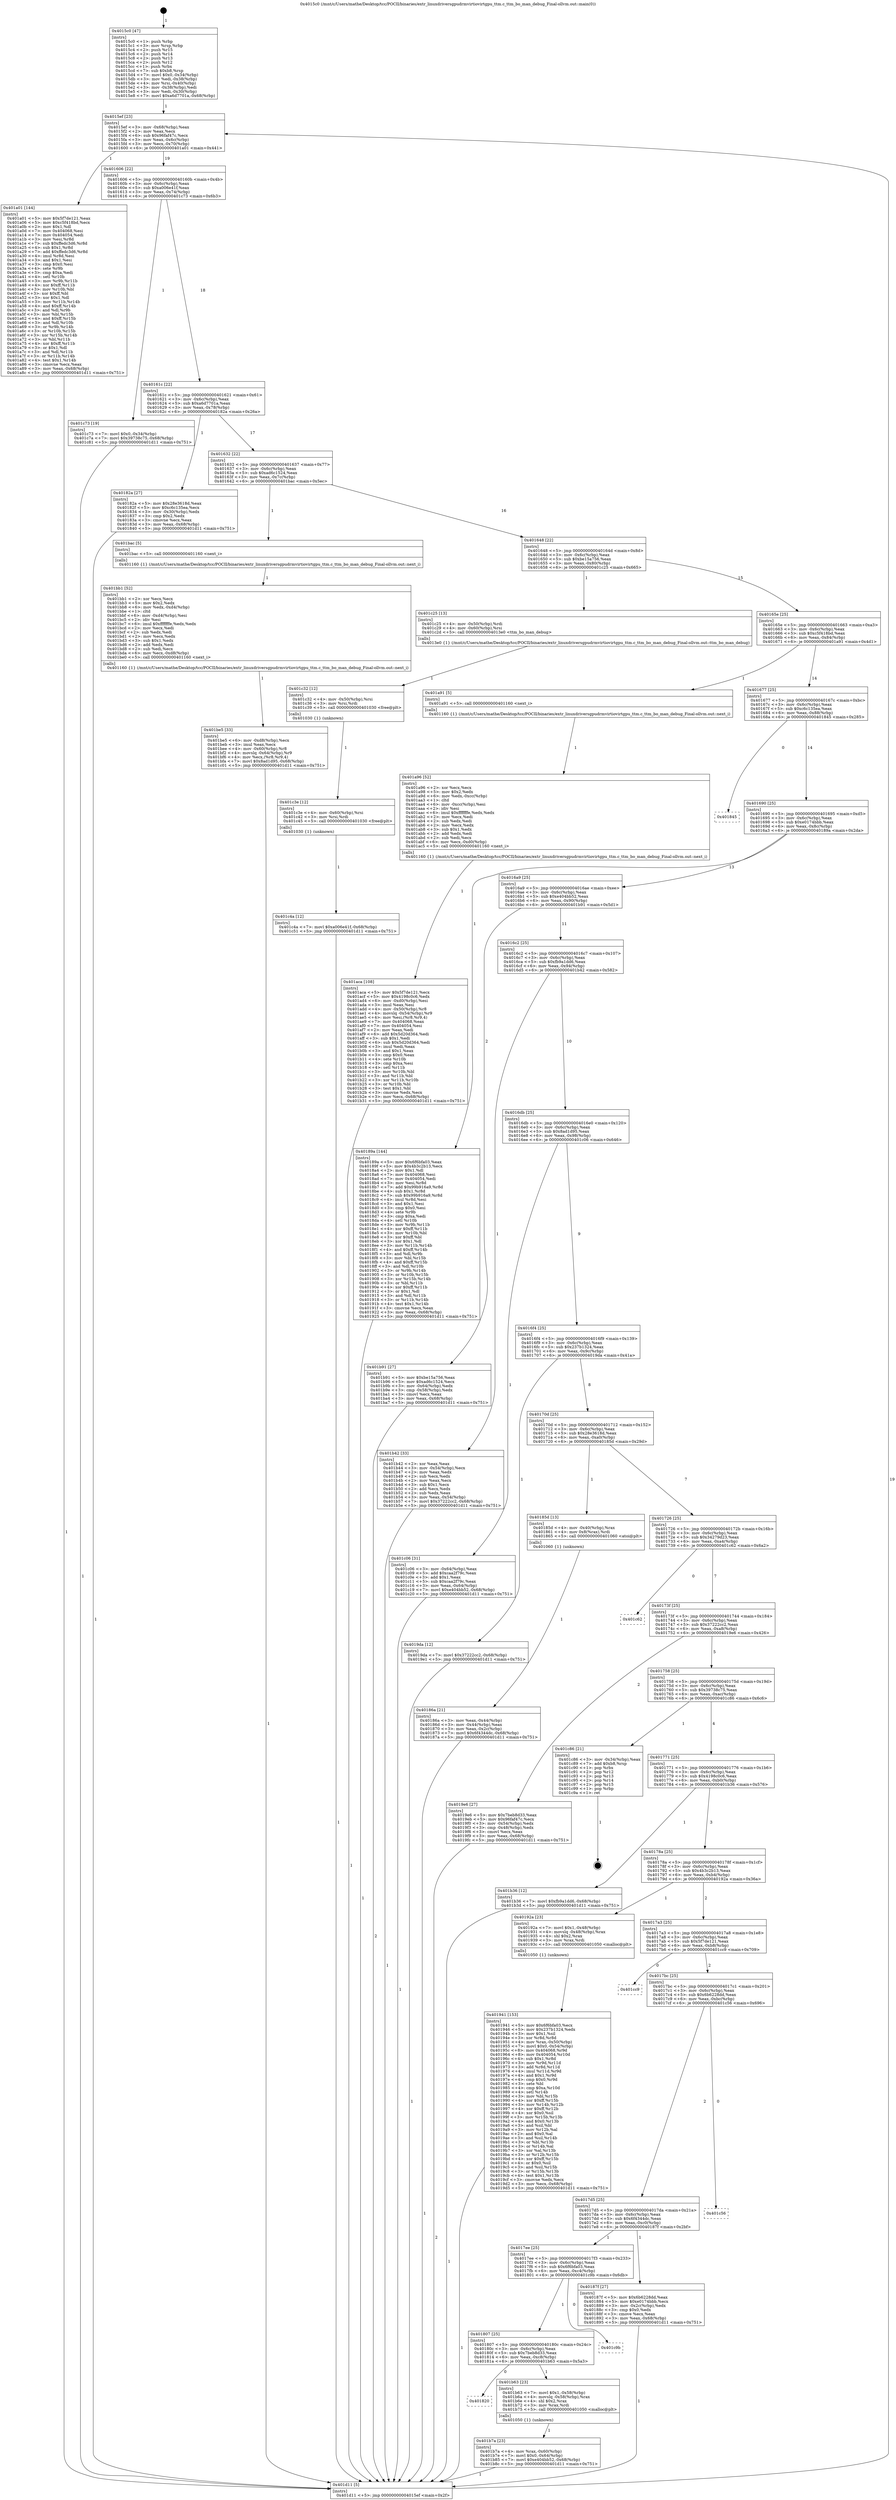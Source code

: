 digraph "0x4015c0" {
  label = "0x4015c0 (/mnt/c/Users/mathe/Desktop/tcc/POCII/binaries/extr_linuxdriversgpudrmvirtiovirtgpu_ttm.c_ttm_bo_man_debug_Final-ollvm.out::main(0))"
  labelloc = "t"
  node[shape=record]

  Entry [label="",width=0.3,height=0.3,shape=circle,fillcolor=black,style=filled]
  "0x4015ef" [label="{
     0x4015ef [23]\l
     | [instrs]\l
     &nbsp;&nbsp;0x4015ef \<+3\>: mov -0x68(%rbp),%eax\l
     &nbsp;&nbsp;0x4015f2 \<+2\>: mov %eax,%ecx\l
     &nbsp;&nbsp;0x4015f4 \<+6\>: sub $0x96faf47c,%ecx\l
     &nbsp;&nbsp;0x4015fa \<+3\>: mov %eax,-0x6c(%rbp)\l
     &nbsp;&nbsp;0x4015fd \<+3\>: mov %ecx,-0x70(%rbp)\l
     &nbsp;&nbsp;0x401600 \<+6\>: je 0000000000401a01 \<main+0x441\>\l
  }"]
  "0x401a01" [label="{
     0x401a01 [144]\l
     | [instrs]\l
     &nbsp;&nbsp;0x401a01 \<+5\>: mov $0x5f7de121,%eax\l
     &nbsp;&nbsp;0x401a06 \<+5\>: mov $0xc5f418bd,%ecx\l
     &nbsp;&nbsp;0x401a0b \<+2\>: mov $0x1,%dl\l
     &nbsp;&nbsp;0x401a0d \<+7\>: mov 0x404068,%esi\l
     &nbsp;&nbsp;0x401a14 \<+7\>: mov 0x404054,%edi\l
     &nbsp;&nbsp;0x401a1b \<+3\>: mov %esi,%r8d\l
     &nbsp;&nbsp;0x401a1e \<+7\>: sub $0xffedc3d6,%r8d\l
     &nbsp;&nbsp;0x401a25 \<+4\>: sub $0x1,%r8d\l
     &nbsp;&nbsp;0x401a29 \<+7\>: add $0xffedc3d6,%r8d\l
     &nbsp;&nbsp;0x401a30 \<+4\>: imul %r8d,%esi\l
     &nbsp;&nbsp;0x401a34 \<+3\>: and $0x1,%esi\l
     &nbsp;&nbsp;0x401a37 \<+3\>: cmp $0x0,%esi\l
     &nbsp;&nbsp;0x401a3a \<+4\>: sete %r9b\l
     &nbsp;&nbsp;0x401a3e \<+3\>: cmp $0xa,%edi\l
     &nbsp;&nbsp;0x401a41 \<+4\>: setl %r10b\l
     &nbsp;&nbsp;0x401a45 \<+3\>: mov %r9b,%r11b\l
     &nbsp;&nbsp;0x401a48 \<+4\>: xor $0xff,%r11b\l
     &nbsp;&nbsp;0x401a4c \<+3\>: mov %r10b,%bl\l
     &nbsp;&nbsp;0x401a4f \<+3\>: xor $0xff,%bl\l
     &nbsp;&nbsp;0x401a52 \<+3\>: xor $0x1,%dl\l
     &nbsp;&nbsp;0x401a55 \<+3\>: mov %r11b,%r14b\l
     &nbsp;&nbsp;0x401a58 \<+4\>: and $0xff,%r14b\l
     &nbsp;&nbsp;0x401a5c \<+3\>: and %dl,%r9b\l
     &nbsp;&nbsp;0x401a5f \<+3\>: mov %bl,%r15b\l
     &nbsp;&nbsp;0x401a62 \<+4\>: and $0xff,%r15b\l
     &nbsp;&nbsp;0x401a66 \<+3\>: and %dl,%r10b\l
     &nbsp;&nbsp;0x401a69 \<+3\>: or %r9b,%r14b\l
     &nbsp;&nbsp;0x401a6c \<+3\>: or %r10b,%r15b\l
     &nbsp;&nbsp;0x401a6f \<+3\>: xor %r15b,%r14b\l
     &nbsp;&nbsp;0x401a72 \<+3\>: or %bl,%r11b\l
     &nbsp;&nbsp;0x401a75 \<+4\>: xor $0xff,%r11b\l
     &nbsp;&nbsp;0x401a79 \<+3\>: or $0x1,%dl\l
     &nbsp;&nbsp;0x401a7c \<+3\>: and %dl,%r11b\l
     &nbsp;&nbsp;0x401a7f \<+3\>: or %r11b,%r14b\l
     &nbsp;&nbsp;0x401a82 \<+4\>: test $0x1,%r14b\l
     &nbsp;&nbsp;0x401a86 \<+3\>: cmovne %ecx,%eax\l
     &nbsp;&nbsp;0x401a89 \<+3\>: mov %eax,-0x68(%rbp)\l
     &nbsp;&nbsp;0x401a8c \<+5\>: jmp 0000000000401d11 \<main+0x751\>\l
  }"]
  "0x401606" [label="{
     0x401606 [22]\l
     | [instrs]\l
     &nbsp;&nbsp;0x401606 \<+5\>: jmp 000000000040160b \<main+0x4b\>\l
     &nbsp;&nbsp;0x40160b \<+3\>: mov -0x6c(%rbp),%eax\l
     &nbsp;&nbsp;0x40160e \<+5\>: sub $0xa006e41f,%eax\l
     &nbsp;&nbsp;0x401613 \<+3\>: mov %eax,-0x74(%rbp)\l
     &nbsp;&nbsp;0x401616 \<+6\>: je 0000000000401c73 \<main+0x6b3\>\l
  }"]
  Exit [label="",width=0.3,height=0.3,shape=circle,fillcolor=black,style=filled,peripheries=2]
  "0x401c73" [label="{
     0x401c73 [19]\l
     | [instrs]\l
     &nbsp;&nbsp;0x401c73 \<+7\>: movl $0x0,-0x34(%rbp)\l
     &nbsp;&nbsp;0x401c7a \<+7\>: movl $0x39738c75,-0x68(%rbp)\l
     &nbsp;&nbsp;0x401c81 \<+5\>: jmp 0000000000401d11 \<main+0x751\>\l
  }"]
  "0x40161c" [label="{
     0x40161c [22]\l
     | [instrs]\l
     &nbsp;&nbsp;0x40161c \<+5\>: jmp 0000000000401621 \<main+0x61\>\l
     &nbsp;&nbsp;0x401621 \<+3\>: mov -0x6c(%rbp),%eax\l
     &nbsp;&nbsp;0x401624 \<+5\>: sub $0xa6d7701a,%eax\l
     &nbsp;&nbsp;0x401629 \<+3\>: mov %eax,-0x78(%rbp)\l
     &nbsp;&nbsp;0x40162c \<+6\>: je 000000000040182a \<main+0x26a\>\l
  }"]
  "0x401c4a" [label="{
     0x401c4a [12]\l
     | [instrs]\l
     &nbsp;&nbsp;0x401c4a \<+7\>: movl $0xa006e41f,-0x68(%rbp)\l
     &nbsp;&nbsp;0x401c51 \<+5\>: jmp 0000000000401d11 \<main+0x751\>\l
  }"]
  "0x40182a" [label="{
     0x40182a [27]\l
     | [instrs]\l
     &nbsp;&nbsp;0x40182a \<+5\>: mov $0x28e3618d,%eax\l
     &nbsp;&nbsp;0x40182f \<+5\>: mov $0xc6c135ea,%ecx\l
     &nbsp;&nbsp;0x401834 \<+3\>: mov -0x30(%rbp),%edx\l
     &nbsp;&nbsp;0x401837 \<+3\>: cmp $0x2,%edx\l
     &nbsp;&nbsp;0x40183a \<+3\>: cmovne %ecx,%eax\l
     &nbsp;&nbsp;0x40183d \<+3\>: mov %eax,-0x68(%rbp)\l
     &nbsp;&nbsp;0x401840 \<+5\>: jmp 0000000000401d11 \<main+0x751\>\l
  }"]
  "0x401632" [label="{
     0x401632 [22]\l
     | [instrs]\l
     &nbsp;&nbsp;0x401632 \<+5\>: jmp 0000000000401637 \<main+0x77\>\l
     &nbsp;&nbsp;0x401637 \<+3\>: mov -0x6c(%rbp),%eax\l
     &nbsp;&nbsp;0x40163a \<+5\>: sub $0xad6c1524,%eax\l
     &nbsp;&nbsp;0x40163f \<+3\>: mov %eax,-0x7c(%rbp)\l
     &nbsp;&nbsp;0x401642 \<+6\>: je 0000000000401bac \<main+0x5ec\>\l
  }"]
  "0x401d11" [label="{
     0x401d11 [5]\l
     | [instrs]\l
     &nbsp;&nbsp;0x401d11 \<+5\>: jmp 00000000004015ef \<main+0x2f\>\l
  }"]
  "0x4015c0" [label="{
     0x4015c0 [47]\l
     | [instrs]\l
     &nbsp;&nbsp;0x4015c0 \<+1\>: push %rbp\l
     &nbsp;&nbsp;0x4015c1 \<+3\>: mov %rsp,%rbp\l
     &nbsp;&nbsp;0x4015c4 \<+2\>: push %r15\l
     &nbsp;&nbsp;0x4015c6 \<+2\>: push %r14\l
     &nbsp;&nbsp;0x4015c8 \<+2\>: push %r13\l
     &nbsp;&nbsp;0x4015ca \<+2\>: push %r12\l
     &nbsp;&nbsp;0x4015cc \<+1\>: push %rbx\l
     &nbsp;&nbsp;0x4015cd \<+7\>: sub $0xb8,%rsp\l
     &nbsp;&nbsp;0x4015d4 \<+7\>: movl $0x0,-0x34(%rbp)\l
     &nbsp;&nbsp;0x4015db \<+3\>: mov %edi,-0x38(%rbp)\l
     &nbsp;&nbsp;0x4015de \<+4\>: mov %rsi,-0x40(%rbp)\l
     &nbsp;&nbsp;0x4015e2 \<+3\>: mov -0x38(%rbp),%edi\l
     &nbsp;&nbsp;0x4015e5 \<+3\>: mov %edi,-0x30(%rbp)\l
     &nbsp;&nbsp;0x4015e8 \<+7\>: movl $0xa6d7701a,-0x68(%rbp)\l
  }"]
  "0x401c3e" [label="{
     0x401c3e [12]\l
     | [instrs]\l
     &nbsp;&nbsp;0x401c3e \<+4\>: mov -0x60(%rbp),%rsi\l
     &nbsp;&nbsp;0x401c42 \<+3\>: mov %rsi,%rdi\l
     &nbsp;&nbsp;0x401c45 \<+5\>: call 0000000000401030 \<free@plt\>\l
     | [calls]\l
     &nbsp;&nbsp;0x401030 \{1\} (unknown)\l
  }"]
  "0x401bac" [label="{
     0x401bac [5]\l
     | [instrs]\l
     &nbsp;&nbsp;0x401bac \<+5\>: call 0000000000401160 \<next_i\>\l
     | [calls]\l
     &nbsp;&nbsp;0x401160 \{1\} (/mnt/c/Users/mathe/Desktop/tcc/POCII/binaries/extr_linuxdriversgpudrmvirtiovirtgpu_ttm.c_ttm_bo_man_debug_Final-ollvm.out::next_i)\l
  }"]
  "0x401648" [label="{
     0x401648 [22]\l
     | [instrs]\l
     &nbsp;&nbsp;0x401648 \<+5\>: jmp 000000000040164d \<main+0x8d\>\l
     &nbsp;&nbsp;0x40164d \<+3\>: mov -0x6c(%rbp),%eax\l
     &nbsp;&nbsp;0x401650 \<+5\>: sub $0xbe15a756,%eax\l
     &nbsp;&nbsp;0x401655 \<+3\>: mov %eax,-0x80(%rbp)\l
     &nbsp;&nbsp;0x401658 \<+6\>: je 0000000000401c25 \<main+0x665\>\l
  }"]
  "0x401c32" [label="{
     0x401c32 [12]\l
     | [instrs]\l
     &nbsp;&nbsp;0x401c32 \<+4\>: mov -0x50(%rbp),%rsi\l
     &nbsp;&nbsp;0x401c36 \<+3\>: mov %rsi,%rdi\l
     &nbsp;&nbsp;0x401c39 \<+5\>: call 0000000000401030 \<free@plt\>\l
     | [calls]\l
     &nbsp;&nbsp;0x401030 \{1\} (unknown)\l
  }"]
  "0x401c25" [label="{
     0x401c25 [13]\l
     | [instrs]\l
     &nbsp;&nbsp;0x401c25 \<+4\>: mov -0x50(%rbp),%rdi\l
     &nbsp;&nbsp;0x401c29 \<+4\>: mov -0x60(%rbp),%rsi\l
     &nbsp;&nbsp;0x401c2d \<+5\>: call 00000000004013e0 \<ttm_bo_man_debug\>\l
     | [calls]\l
     &nbsp;&nbsp;0x4013e0 \{1\} (/mnt/c/Users/mathe/Desktop/tcc/POCII/binaries/extr_linuxdriversgpudrmvirtiovirtgpu_ttm.c_ttm_bo_man_debug_Final-ollvm.out::ttm_bo_man_debug)\l
  }"]
  "0x40165e" [label="{
     0x40165e [25]\l
     | [instrs]\l
     &nbsp;&nbsp;0x40165e \<+5\>: jmp 0000000000401663 \<main+0xa3\>\l
     &nbsp;&nbsp;0x401663 \<+3\>: mov -0x6c(%rbp),%eax\l
     &nbsp;&nbsp;0x401666 \<+5\>: sub $0xc5f418bd,%eax\l
     &nbsp;&nbsp;0x40166b \<+6\>: mov %eax,-0x84(%rbp)\l
     &nbsp;&nbsp;0x401671 \<+6\>: je 0000000000401a91 \<main+0x4d1\>\l
  }"]
  "0x401be5" [label="{
     0x401be5 [33]\l
     | [instrs]\l
     &nbsp;&nbsp;0x401be5 \<+6\>: mov -0xd8(%rbp),%ecx\l
     &nbsp;&nbsp;0x401beb \<+3\>: imul %eax,%ecx\l
     &nbsp;&nbsp;0x401bee \<+4\>: mov -0x60(%rbp),%r8\l
     &nbsp;&nbsp;0x401bf2 \<+4\>: movslq -0x64(%rbp),%r9\l
     &nbsp;&nbsp;0x401bf6 \<+4\>: mov %ecx,(%r8,%r9,4)\l
     &nbsp;&nbsp;0x401bfa \<+7\>: movl $0x8ad1d95,-0x68(%rbp)\l
     &nbsp;&nbsp;0x401c01 \<+5\>: jmp 0000000000401d11 \<main+0x751\>\l
  }"]
  "0x401a91" [label="{
     0x401a91 [5]\l
     | [instrs]\l
     &nbsp;&nbsp;0x401a91 \<+5\>: call 0000000000401160 \<next_i\>\l
     | [calls]\l
     &nbsp;&nbsp;0x401160 \{1\} (/mnt/c/Users/mathe/Desktop/tcc/POCII/binaries/extr_linuxdriversgpudrmvirtiovirtgpu_ttm.c_ttm_bo_man_debug_Final-ollvm.out::next_i)\l
  }"]
  "0x401677" [label="{
     0x401677 [25]\l
     | [instrs]\l
     &nbsp;&nbsp;0x401677 \<+5\>: jmp 000000000040167c \<main+0xbc\>\l
     &nbsp;&nbsp;0x40167c \<+3\>: mov -0x6c(%rbp),%eax\l
     &nbsp;&nbsp;0x40167f \<+5\>: sub $0xc6c135ea,%eax\l
     &nbsp;&nbsp;0x401684 \<+6\>: mov %eax,-0x88(%rbp)\l
     &nbsp;&nbsp;0x40168a \<+6\>: je 0000000000401845 \<main+0x285\>\l
  }"]
  "0x401bb1" [label="{
     0x401bb1 [52]\l
     | [instrs]\l
     &nbsp;&nbsp;0x401bb1 \<+2\>: xor %ecx,%ecx\l
     &nbsp;&nbsp;0x401bb3 \<+5\>: mov $0x2,%edx\l
     &nbsp;&nbsp;0x401bb8 \<+6\>: mov %edx,-0xd4(%rbp)\l
     &nbsp;&nbsp;0x401bbe \<+1\>: cltd\l
     &nbsp;&nbsp;0x401bbf \<+6\>: mov -0xd4(%rbp),%esi\l
     &nbsp;&nbsp;0x401bc5 \<+2\>: idiv %esi\l
     &nbsp;&nbsp;0x401bc7 \<+6\>: imul $0xfffffffe,%edx,%edx\l
     &nbsp;&nbsp;0x401bcd \<+2\>: mov %ecx,%edi\l
     &nbsp;&nbsp;0x401bcf \<+2\>: sub %edx,%edi\l
     &nbsp;&nbsp;0x401bd1 \<+2\>: mov %ecx,%edx\l
     &nbsp;&nbsp;0x401bd3 \<+3\>: sub $0x1,%edx\l
     &nbsp;&nbsp;0x401bd6 \<+2\>: add %edx,%edi\l
     &nbsp;&nbsp;0x401bd8 \<+2\>: sub %edi,%ecx\l
     &nbsp;&nbsp;0x401bda \<+6\>: mov %ecx,-0xd8(%rbp)\l
     &nbsp;&nbsp;0x401be0 \<+5\>: call 0000000000401160 \<next_i\>\l
     | [calls]\l
     &nbsp;&nbsp;0x401160 \{1\} (/mnt/c/Users/mathe/Desktop/tcc/POCII/binaries/extr_linuxdriversgpudrmvirtiovirtgpu_ttm.c_ttm_bo_man_debug_Final-ollvm.out::next_i)\l
  }"]
  "0x401845" [label="{
     0x401845\l
  }", style=dashed]
  "0x401690" [label="{
     0x401690 [25]\l
     | [instrs]\l
     &nbsp;&nbsp;0x401690 \<+5\>: jmp 0000000000401695 \<main+0xd5\>\l
     &nbsp;&nbsp;0x401695 \<+3\>: mov -0x6c(%rbp),%eax\l
     &nbsp;&nbsp;0x401698 \<+5\>: sub $0xe0174bbb,%eax\l
     &nbsp;&nbsp;0x40169d \<+6\>: mov %eax,-0x8c(%rbp)\l
     &nbsp;&nbsp;0x4016a3 \<+6\>: je 000000000040189a \<main+0x2da\>\l
  }"]
  "0x401b7a" [label="{
     0x401b7a [23]\l
     | [instrs]\l
     &nbsp;&nbsp;0x401b7a \<+4\>: mov %rax,-0x60(%rbp)\l
     &nbsp;&nbsp;0x401b7e \<+7\>: movl $0x0,-0x64(%rbp)\l
     &nbsp;&nbsp;0x401b85 \<+7\>: movl $0xe404bb52,-0x68(%rbp)\l
     &nbsp;&nbsp;0x401b8c \<+5\>: jmp 0000000000401d11 \<main+0x751\>\l
  }"]
  "0x40189a" [label="{
     0x40189a [144]\l
     | [instrs]\l
     &nbsp;&nbsp;0x40189a \<+5\>: mov $0x6f6bfa03,%eax\l
     &nbsp;&nbsp;0x40189f \<+5\>: mov $0x4b3c2b13,%ecx\l
     &nbsp;&nbsp;0x4018a4 \<+2\>: mov $0x1,%dl\l
     &nbsp;&nbsp;0x4018a6 \<+7\>: mov 0x404068,%esi\l
     &nbsp;&nbsp;0x4018ad \<+7\>: mov 0x404054,%edi\l
     &nbsp;&nbsp;0x4018b4 \<+3\>: mov %esi,%r8d\l
     &nbsp;&nbsp;0x4018b7 \<+7\>: add $0x99b916a9,%r8d\l
     &nbsp;&nbsp;0x4018be \<+4\>: sub $0x1,%r8d\l
     &nbsp;&nbsp;0x4018c2 \<+7\>: sub $0x99b916a9,%r8d\l
     &nbsp;&nbsp;0x4018c9 \<+4\>: imul %r8d,%esi\l
     &nbsp;&nbsp;0x4018cd \<+3\>: and $0x1,%esi\l
     &nbsp;&nbsp;0x4018d0 \<+3\>: cmp $0x0,%esi\l
     &nbsp;&nbsp;0x4018d3 \<+4\>: sete %r9b\l
     &nbsp;&nbsp;0x4018d7 \<+3\>: cmp $0xa,%edi\l
     &nbsp;&nbsp;0x4018da \<+4\>: setl %r10b\l
     &nbsp;&nbsp;0x4018de \<+3\>: mov %r9b,%r11b\l
     &nbsp;&nbsp;0x4018e1 \<+4\>: xor $0xff,%r11b\l
     &nbsp;&nbsp;0x4018e5 \<+3\>: mov %r10b,%bl\l
     &nbsp;&nbsp;0x4018e8 \<+3\>: xor $0xff,%bl\l
     &nbsp;&nbsp;0x4018eb \<+3\>: xor $0x1,%dl\l
     &nbsp;&nbsp;0x4018ee \<+3\>: mov %r11b,%r14b\l
     &nbsp;&nbsp;0x4018f1 \<+4\>: and $0xff,%r14b\l
     &nbsp;&nbsp;0x4018f5 \<+3\>: and %dl,%r9b\l
     &nbsp;&nbsp;0x4018f8 \<+3\>: mov %bl,%r15b\l
     &nbsp;&nbsp;0x4018fb \<+4\>: and $0xff,%r15b\l
     &nbsp;&nbsp;0x4018ff \<+3\>: and %dl,%r10b\l
     &nbsp;&nbsp;0x401902 \<+3\>: or %r9b,%r14b\l
     &nbsp;&nbsp;0x401905 \<+3\>: or %r10b,%r15b\l
     &nbsp;&nbsp;0x401908 \<+3\>: xor %r15b,%r14b\l
     &nbsp;&nbsp;0x40190b \<+3\>: or %bl,%r11b\l
     &nbsp;&nbsp;0x40190e \<+4\>: xor $0xff,%r11b\l
     &nbsp;&nbsp;0x401912 \<+3\>: or $0x1,%dl\l
     &nbsp;&nbsp;0x401915 \<+3\>: and %dl,%r11b\l
     &nbsp;&nbsp;0x401918 \<+3\>: or %r11b,%r14b\l
     &nbsp;&nbsp;0x40191b \<+4\>: test $0x1,%r14b\l
     &nbsp;&nbsp;0x40191f \<+3\>: cmovne %ecx,%eax\l
     &nbsp;&nbsp;0x401922 \<+3\>: mov %eax,-0x68(%rbp)\l
     &nbsp;&nbsp;0x401925 \<+5\>: jmp 0000000000401d11 \<main+0x751\>\l
  }"]
  "0x4016a9" [label="{
     0x4016a9 [25]\l
     | [instrs]\l
     &nbsp;&nbsp;0x4016a9 \<+5\>: jmp 00000000004016ae \<main+0xee\>\l
     &nbsp;&nbsp;0x4016ae \<+3\>: mov -0x6c(%rbp),%eax\l
     &nbsp;&nbsp;0x4016b1 \<+5\>: sub $0xe404bb52,%eax\l
     &nbsp;&nbsp;0x4016b6 \<+6\>: mov %eax,-0x90(%rbp)\l
     &nbsp;&nbsp;0x4016bc \<+6\>: je 0000000000401b91 \<main+0x5d1\>\l
  }"]
  "0x401820" [label="{
     0x401820\l
  }", style=dashed]
  "0x401b91" [label="{
     0x401b91 [27]\l
     | [instrs]\l
     &nbsp;&nbsp;0x401b91 \<+5\>: mov $0xbe15a756,%eax\l
     &nbsp;&nbsp;0x401b96 \<+5\>: mov $0xad6c1524,%ecx\l
     &nbsp;&nbsp;0x401b9b \<+3\>: mov -0x64(%rbp),%edx\l
     &nbsp;&nbsp;0x401b9e \<+3\>: cmp -0x58(%rbp),%edx\l
     &nbsp;&nbsp;0x401ba1 \<+3\>: cmovl %ecx,%eax\l
     &nbsp;&nbsp;0x401ba4 \<+3\>: mov %eax,-0x68(%rbp)\l
     &nbsp;&nbsp;0x401ba7 \<+5\>: jmp 0000000000401d11 \<main+0x751\>\l
  }"]
  "0x4016c2" [label="{
     0x4016c2 [25]\l
     | [instrs]\l
     &nbsp;&nbsp;0x4016c2 \<+5\>: jmp 00000000004016c7 \<main+0x107\>\l
     &nbsp;&nbsp;0x4016c7 \<+3\>: mov -0x6c(%rbp),%eax\l
     &nbsp;&nbsp;0x4016ca \<+5\>: sub $0xfb9a1dd6,%eax\l
     &nbsp;&nbsp;0x4016cf \<+6\>: mov %eax,-0x94(%rbp)\l
     &nbsp;&nbsp;0x4016d5 \<+6\>: je 0000000000401b42 \<main+0x582\>\l
  }"]
  "0x401b63" [label="{
     0x401b63 [23]\l
     | [instrs]\l
     &nbsp;&nbsp;0x401b63 \<+7\>: movl $0x1,-0x58(%rbp)\l
     &nbsp;&nbsp;0x401b6a \<+4\>: movslq -0x58(%rbp),%rax\l
     &nbsp;&nbsp;0x401b6e \<+4\>: shl $0x2,%rax\l
     &nbsp;&nbsp;0x401b72 \<+3\>: mov %rax,%rdi\l
     &nbsp;&nbsp;0x401b75 \<+5\>: call 0000000000401050 \<malloc@plt\>\l
     | [calls]\l
     &nbsp;&nbsp;0x401050 \{1\} (unknown)\l
  }"]
  "0x401b42" [label="{
     0x401b42 [33]\l
     | [instrs]\l
     &nbsp;&nbsp;0x401b42 \<+2\>: xor %eax,%eax\l
     &nbsp;&nbsp;0x401b44 \<+3\>: mov -0x54(%rbp),%ecx\l
     &nbsp;&nbsp;0x401b47 \<+2\>: mov %eax,%edx\l
     &nbsp;&nbsp;0x401b49 \<+2\>: sub %ecx,%edx\l
     &nbsp;&nbsp;0x401b4b \<+2\>: mov %eax,%ecx\l
     &nbsp;&nbsp;0x401b4d \<+3\>: sub $0x1,%ecx\l
     &nbsp;&nbsp;0x401b50 \<+2\>: add %ecx,%edx\l
     &nbsp;&nbsp;0x401b52 \<+2\>: sub %edx,%eax\l
     &nbsp;&nbsp;0x401b54 \<+3\>: mov %eax,-0x54(%rbp)\l
     &nbsp;&nbsp;0x401b57 \<+7\>: movl $0x37222cc2,-0x68(%rbp)\l
     &nbsp;&nbsp;0x401b5e \<+5\>: jmp 0000000000401d11 \<main+0x751\>\l
  }"]
  "0x4016db" [label="{
     0x4016db [25]\l
     | [instrs]\l
     &nbsp;&nbsp;0x4016db \<+5\>: jmp 00000000004016e0 \<main+0x120\>\l
     &nbsp;&nbsp;0x4016e0 \<+3\>: mov -0x6c(%rbp),%eax\l
     &nbsp;&nbsp;0x4016e3 \<+5\>: sub $0x8ad1d95,%eax\l
     &nbsp;&nbsp;0x4016e8 \<+6\>: mov %eax,-0x98(%rbp)\l
     &nbsp;&nbsp;0x4016ee \<+6\>: je 0000000000401c06 \<main+0x646\>\l
  }"]
  "0x401807" [label="{
     0x401807 [25]\l
     | [instrs]\l
     &nbsp;&nbsp;0x401807 \<+5\>: jmp 000000000040180c \<main+0x24c\>\l
     &nbsp;&nbsp;0x40180c \<+3\>: mov -0x6c(%rbp),%eax\l
     &nbsp;&nbsp;0x40180f \<+5\>: sub $0x7beb8d33,%eax\l
     &nbsp;&nbsp;0x401814 \<+6\>: mov %eax,-0xc8(%rbp)\l
     &nbsp;&nbsp;0x40181a \<+6\>: je 0000000000401b63 \<main+0x5a3\>\l
  }"]
  "0x401c06" [label="{
     0x401c06 [31]\l
     | [instrs]\l
     &nbsp;&nbsp;0x401c06 \<+3\>: mov -0x64(%rbp),%eax\l
     &nbsp;&nbsp;0x401c09 \<+5\>: add $0xcaa2f79c,%eax\l
     &nbsp;&nbsp;0x401c0e \<+3\>: add $0x1,%eax\l
     &nbsp;&nbsp;0x401c11 \<+5\>: sub $0xcaa2f79c,%eax\l
     &nbsp;&nbsp;0x401c16 \<+3\>: mov %eax,-0x64(%rbp)\l
     &nbsp;&nbsp;0x401c19 \<+7\>: movl $0xe404bb52,-0x68(%rbp)\l
     &nbsp;&nbsp;0x401c20 \<+5\>: jmp 0000000000401d11 \<main+0x751\>\l
  }"]
  "0x4016f4" [label="{
     0x4016f4 [25]\l
     | [instrs]\l
     &nbsp;&nbsp;0x4016f4 \<+5\>: jmp 00000000004016f9 \<main+0x139\>\l
     &nbsp;&nbsp;0x4016f9 \<+3\>: mov -0x6c(%rbp),%eax\l
     &nbsp;&nbsp;0x4016fc \<+5\>: sub $0x237b1324,%eax\l
     &nbsp;&nbsp;0x401701 \<+6\>: mov %eax,-0x9c(%rbp)\l
     &nbsp;&nbsp;0x401707 \<+6\>: je 00000000004019da \<main+0x41a\>\l
  }"]
  "0x401c9b" [label="{
     0x401c9b\l
  }", style=dashed]
  "0x4019da" [label="{
     0x4019da [12]\l
     | [instrs]\l
     &nbsp;&nbsp;0x4019da \<+7\>: movl $0x37222cc2,-0x68(%rbp)\l
     &nbsp;&nbsp;0x4019e1 \<+5\>: jmp 0000000000401d11 \<main+0x751\>\l
  }"]
  "0x40170d" [label="{
     0x40170d [25]\l
     | [instrs]\l
     &nbsp;&nbsp;0x40170d \<+5\>: jmp 0000000000401712 \<main+0x152\>\l
     &nbsp;&nbsp;0x401712 \<+3\>: mov -0x6c(%rbp),%eax\l
     &nbsp;&nbsp;0x401715 \<+5\>: sub $0x28e3618d,%eax\l
     &nbsp;&nbsp;0x40171a \<+6\>: mov %eax,-0xa0(%rbp)\l
     &nbsp;&nbsp;0x401720 \<+6\>: je 000000000040185d \<main+0x29d\>\l
  }"]
  "0x401aca" [label="{
     0x401aca [108]\l
     | [instrs]\l
     &nbsp;&nbsp;0x401aca \<+5\>: mov $0x5f7de121,%ecx\l
     &nbsp;&nbsp;0x401acf \<+5\>: mov $0x4198c0c6,%edx\l
     &nbsp;&nbsp;0x401ad4 \<+6\>: mov -0xd0(%rbp),%esi\l
     &nbsp;&nbsp;0x401ada \<+3\>: imul %eax,%esi\l
     &nbsp;&nbsp;0x401add \<+4\>: mov -0x50(%rbp),%r8\l
     &nbsp;&nbsp;0x401ae1 \<+4\>: movslq -0x54(%rbp),%r9\l
     &nbsp;&nbsp;0x401ae5 \<+4\>: mov %esi,(%r8,%r9,4)\l
     &nbsp;&nbsp;0x401ae9 \<+7\>: mov 0x404068,%eax\l
     &nbsp;&nbsp;0x401af0 \<+7\>: mov 0x404054,%esi\l
     &nbsp;&nbsp;0x401af7 \<+2\>: mov %eax,%edi\l
     &nbsp;&nbsp;0x401af9 \<+6\>: add $0x5d20d364,%edi\l
     &nbsp;&nbsp;0x401aff \<+3\>: sub $0x1,%edi\l
     &nbsp;&nbsp;0x401b02 \<+6\>: sub $0x5d20d364,%edi\l
     &nbsp;&nbsp;0x401b08 \<+3\>: imul %edi,%eax\l
     &nbsp;&nbsp;0x401b0b \<+3\>: and $0x1,%eax\l
     &nbsp;&nbsp;0x401b0e \<+3\>: cmp $0x0,%eax\l
     &nbsp;&nbsp;0x401b11 \<+4\>: sete %r10b\l
     &nbsp;&nbsp;0x401b15 \<+3\>: cmp $0xa,%esi\l
     &nbsp;&nbsp;0x401b18 \<+4\>: setl %r11b\l
     &nbsp;&nbsp;0x401b1c \<+3\>: mov %r10b,%bl\l
     &nbsp;&nbsp;0x401b1f \<+3\>: and %r11b,%bl\l
     &nbsp;&nbsp;0x401b22 \<+3\>: xor %r11b,%r10b\l
     &nbsp;&nbsp;0x401b25 \<+3\>: or %r10b,%bl\l
     &nbsp;&nbsp;0x401b28 \<+3\>: test $0x1,%bl\l
     &nbsp;&nbsp;0x401b2b \<+3\>: cmovne %edx,%ecx\l
     &nbsp;&nbsp;0x401b2e \<+3\>: mov %ecx,-0x68(%rbp)\l
     &nbsp;&nbsp;0x401b31 \<+5\>: jmp 0000000000401d11 \<main+0x751\>\l
  }"]
  "0x40185d" [label="{
     0x40185d [13]\l
     | [instrs]\l
     &nbsp;&nbsp;0x40185d \<+4\>: mov -0x40(%rbp),%rax\l
     &nbsp;&nbsp;0x401861 \<+4\>: mov 0x8(%rax),%rdi\l
     &nbsp;&nbsp;0x401865 \<+5\>: call 0000000000401060 \<atoi@plt\>\l
     | [calls]\l
     &nbsp;&nbsp;0x401060 \{1\} (unknown)\l
  }"]
  "0x401726" [label="{
     0x401726 [25]\l
     | [instrs]\l
     &nbsp;&nbsp;0x401726 \<+5\>: jmp 000000000040172b \<main+0x16b\>\l
     &nbsp;&nbsp;0x40172b \<+3\>: mov -0x6c(%rbp),%eax\l
     &nbsp;&nbsp;0x40172e \<+5\>: sub $0x34279d23,%eax\l
     &nbsp;&nbsp;0x401733 \<+6\>: mov %eax,-0xa4(%rbp)\l
     &nbsp;&nbsp;0x401739 \<+6\>: je 0000000000401c62 \<main+0x6a2\>\l
  }"]
  "0x40186a" [label="{
     0x40186a [21]\l
     | [instrs]\l
     &nbsp;&nbsp;0x40186a \<+3\>: mov %eax,-0x44(%rbp)\l
     &nbsp;&nbsp;0x40186d \<+3\>: mov -0x44(%rbp),%eax\l
     &nbsp;&nbsp;0x401870 \<+3\>: mov %eax,-0x2c(%rbp)\l
     &nbsp;&nbsp;0x401873 \<+7\>: movl $0x6f4344dc,-0x68(%rbp)\l
     &nbsp;&nbsp;0x40187a \<+5\>: jmp 0000000000401d11 \<main+0x751\>\l
  }"]
  "0x401a96" [label="{
     0x401a96 [52]\l
     | [instrs]\l
     &nbsp;&nbsp;0x401a96 \<+2\>: xor %ecx,%ecx\l
     &nbsp;&nbsp;0x401a98 \<+5\>: mov $0x2,%edx\l
     &nbsp;&nbsp;0x401a9d \<+6\>: mov %edx,-0xcc(%rbp)\l
     &nbsp;&nbsp;0x401aa3 \<+1\>: cltd\l
     &nbsp;&nbsp;0x401aa4 \<+6\>: mov -0xcc(%rbp),%esi\l
     &nbsp;&nbsp;0x401aaa \<+2\>: idiv %esi\l
     &nbsp;&nbsp;0x401aac \<+6\>: imul $0xfffffffe,%edx,%edx\l
     &nbsp;&nbsp;0x401ab2 \<+2\>: mov %ecx,%edi\l
     &nbsp;&nbsp;0x401ab4 \<+2\>: sub %edx,%edi\l
     &nbsp;&nbsp;0x401ab6 \<+2\>: mov %ecx,%edx\l
     &nbsp;&nbsp;0x401ab8 \<+3\>: sub $0x1,%edx\l
     &nbsp;&nbsp;0x401abb \<+2\>: add %edx,%edi\l
     &nbsp;&nbsp;0x401abd \<+2\>: sub %edi,%ecx\l
     &nbsp;&nbsp;0x401abf \<+6\>: mov %ecx,-0xd0(%rbp)\l
     &nbsp;&nbsp;0x401ac5 \<+5\>: call 0000000000401160 \<next_i\>\l
     | [calls]\l
     &nbsp;&nbsp;0x401160 \{1\} (/mnt/c/Users/mathe/Desktop/tcc/POCII/binaries/extr_linuxdriversgpudrmvirtiovirtgpu_ttm.c_ttm_bo_man_debug_Final-ollvm.out::next_i)\l
  }"]
  "0x401c62" [label="{
     0x401c62\l
  }", style=dashed]
  "0x40173f" [label="{
     0x40173f [25]\l
     | [instrs]\l
     &nbsp;&nbsp;0x40173f \<+5\>: jmp 0000000000401744 \<main+0x184\>\l
     &nbsp;&nbsp;0x401744 \<+3\>: mov -0x6c(%rbp),%eax\l
     &nbsp;&nbsp;0x401747 \<+5\>: sub $0x37222cc2,%eax\l
     &nbsp;&nbsp;0x40174c \<+6\>: mov %eax,-0xa8(%rbp)\l
     &nbsp;&nbsp;0x401752 \<+6\>: je 00000000004019e6 \<main+0x426\>\l
  }"]
  "0x401941" [label="{
     0x401941 [153]\l
     | [instrs]\l
     &nbsp;&nbsp;0x401941 \<+5\>: mov $0x6f6bfa03,%ecx\l
     &nbsp;&nbsp;0x401946 \<+5\>: mov $0x237b1324,%edx\l
     &nbsp;&nbsp;0x40194b \<+3\>: mov $0x1,%sil\l
     &nbsp;&nbsp;0x40194e \<+3\>: xor %r8d,%r8d\l
     &nbsp;&nbsp;0x401951 \<+4\>: mov %rax,-0x50(%rbp)\l
     &nbsp;&nbsp;0x401955 \<+7\>: movl $0x0,-0x54(%rbp)\l
     &nbsp;&nbsp;0x40195c \<+8\>: mov 0x404068,%r9d\l
     &nbsp;&nbsp;0x401964 \<+8\>: mov 0x404054,%r10d\l
     &nbsp;&nbsp;0x40196c \<+4\>: sub $0x1,%r8d\l
     &nbsp;&nbsp;0x401970 \<+3\>: mov %r9d,%r11d\l
     &nbsp;&nbsp;0x401973 \<+3\>: add %r8d,%r11d\l
     &nbsp;&nbsp;0x401976 \<+4\>: imul %r11d,%r9d\l
     &nbsp;&nbsp;0x40197a \<+4\>: and $0x1,%r9d\l
     &nbsp;&nbsp;0x40197e \<+4\>: cmp $0x0,%r9d\l
     &nbsp;&nbsp;0x401982 \<+3\>: sete %bl\l
     &nbsp;&nbsp;0x401985 \<+4\>: cmp $0xa,%r10d\l
     &nbsp;&nbsp;0x401989 \<+4\>: setl %r14b\l
     &nbsp;&nbsp;0x40198d \<+3\>: mov %bl,%r15b\l
     &nbsp;&nbsp;0x401990 \<+4\>: xor $0xff,%r15b\l
     &nbsp;&nbsp;0x401994 \<+3\>: mov %r14b,%r12b\l
     &nbsp;&nbsp;0x401997 \<+4\>: xor $0xff,%r12b\l
     &nbsp;&nbsp;0x40199b \<+4\>: xor $0x0,%sil\l
     &nbsp;&nbsp;0x40199f \<+3\>: mov %r15b,%r13b\l
     &nbsp;&nbsp;0x4019a2 \<+4\>: and $0x0,%r13b\l
     &nbsp;&nbsp;0x4019a6 \<+3\>: and %sil,%bl\l
     &nbsp;&nbsp;0x4019a9 \<+3\>: mov %r12b,%al\l
     &nbsp;&nbsp;0x4019ac \<+2\>: and $0x0,%al\l
     &nbsp;&nbsp;0x4019ae \<+3\>: and %sil,%r14b\l
     &nbsp;&nbsp;0x4019b1 \<+3\>: or %bl,%r13b\l
     &nbsp;&nbsp;0x4019b4 \<+3\>: or %r14b,%al\l
     &nbsp;&nbsp;0x4019b7 \<+3\>: xor %al,%r13b\l
     &nbsp;&nbsp;0x4019ba \<+3\>: or %r12b,%r15b\l
     &nbsp;&nbsp;0x4019bd \<+4\>: xor $0xff,%r15b\l
     &nbsp;&nbsp;0x4019c1 \<+4\>: or $0x0,%sil\l
     &nbsp;&nbsp;0x4019c5 \<+3\>: and %sil,%r15b\l
     &nbsp;&nbsp;0x4019c8 \<+3\>: or %r15b,%r13b\l
     &nbsp;&nbsp;0x4019cb \<+4\>: test $0x1,%r13b\l
     &nbsp;&nbsp;0x4019cf \<+3\>: cmovne %edx,%ecx\l
     &nbsp;&nbsp;0x4019d2 \<+3\>: mov %ecx,-0x68(%rbp)\l
     &nbsp;&nbsp;0x4019d5 \<+5\>: jmp 0000000000401d11 \<main+0x751\>\l
  }"]
  "0x4019e6" [label="{
     0x4019e6 [27]\l
     | [instrs]\l
     &nbsp;&nbsp;0x4019e6 \<+5\>: mov $0x7beb8d33,%eax\l
     &nbsp;&nbsp;0x4019eb \<+5\>: mov $0x96faf47c,%ecx\l
     &nbsp;&nbsp;0x4019f0 \<+3\>: mov -0x54(%rbp),%edx\l
     &nbsp;&nbsp;0x4019f3 \<+3\>: cmp -0x48(%rbp),%edx\l
     &nbsp;&nbsp;0x4019f6 \<+3\>: cmovl %ecx,%eax\l
     &nbsp;&nbsp;0x4019f9 \<+3\>: mov %eax,-0x68(%rbp)\l
     &nbsp;&nbsp;0x4019fc \<+5\>: jmp 0000000000401d11 \<main+0x751\>\l
  }"]
  "0x401758" [label="{
     0x401758 [25]\l
     | [instrs]\l
     &nbsp;&nbsp;0x401758 \<+5\>: jmp 000000000040175d \<main+0x19d\>\l
     &nbsp;&nbsp;0x40175d \<+3\>: mov -0x6c(%rbp),%eax\l
     &nbsp;&nbsp;0x401760 \<+5\>: sub $0x39738c75,%eax\l
     &nbsp;&nbsp;0x401765 \<+6\>: mov %eax,-0xac(%rbp)\l
     &nbsp;&nbsp;0x40176b \<+6\>: je 0000000000401c86 \<main+0x6c6\>\l
  }"]
  "0x4017ee" [label="{
     0x4017ee [25]\l
     | [instrs]\l
     &nbsp;&nbsp;0x4017ee \<+5\>: jmp 00000000004017f3 \<main+0x233\>\l
     &nbsp;&nbsp;0x4017f3 \<+3\>: mov -0x6c(%rbp),%eax\l
     &nbsp;&nbsp;0x4017f6 \<+5\>: sub $0x6f6bfa03,%eax\l
     &nbsp;&nbsp;0x4017fb \<+6\>: mov %eax,-0xc4(%rbp)\l
     &nbsp;&nbsp;0x401801 \<+6\>: je 0000000000401c9b \<main+0x6db\>\l
  }"]
  "0x401c86" [label="{
     0x401c86 [21]\l
     | [instrs]\l
     &nbsp;&nbsp;0x401c86 \<+3\>: mov -0x34(%rbp),%eax\l
     &nbsp;&nbsp;0x401c89 \<+7\>: add $0xb8,%rsp\l
     &nbsp;&nbsp;0x401c90 \<+1\>: pop %rbx\l
     &nbsp;&nbsp;0x401c91 \<+2\>: pop %r12\l
     &nbsp;&nbsp;0x401c93 \<+2\>: pop %r13\l
     &nbsp;&nbsp;0x401c95 \<+2\>: pop %r14\l
     &nbsp;&nbsp;0x401c97 \<+2\>: pop %r15\l
     &nbsp;&nbsp;0x401c99 \<+1\>: pop %rbp\l
     &nbsp;&nbsp;0x401c9a \<+1\>: ret\l
  }"]
  "0x401771" [label="{
     0x401771 [25]\l
     | [instrs]\l
     &nbsp;&nbsp;0x401771 \<+5\>: jmp 0000000000401776 \<main+0x1b6\>\l
     &nbsp;&nbsp;0x401776 \<+3\>: mov -0x6c(%rbp),%eax\l
     &nbsp;&nbsp;0x401779 \<+5\>: sub $0x4198c0c6,%eax\l
     &nbsp;&nbsp;0x40177e \<+6\>: mov %eax,-0xb0(%rbp)\l
     &nbsp;&nbsp;0x401784 \<+6\>: je 0000000000401b36 \<main+0x576\>\l
  }"]
  "0x40187f" [label="{
     0x40187f [27]\l
     | [instrs]\l
     &nbsp;&nbsp;0x40187f \<+5\>: mov $0x6b6228dd,%eax\l
     &nbsp;&nbsp;0x401884 \<+5\>: mov $0xe0174bbb,%ecx\l
     &nbsp;&nbsp;0x401889 \<+3\>: mov -0x2c(%rbp),%edx\l
     &nbsp;&nbsp;0x40188c \<+3\>: cmp $0x0,%edx\l
     &nbsp;&nbsp;0x40188f \<+3\>: cmove %ecx,%eax\l
     &nbsp;&nbsp;0x401892 \<+3\>: mov %eax,-0x68(%rbp)\l
     &nbsp;&nbsp;0x401895 \<+5\>: jmp 0000000000401d11 \<main+0x751\>\l
  }"]
  "0x401b36" [label="{
     0x401b36 [12]\l
     | [instrs]\l
     &nbsp;&nbsp;0x401b36 \<+7\>: movl $0xfb9a1dd6,-0x68(%rbp)\l
     &nbsp;&nbsp;0x401b3d \<+5\>: jmp 0000000000401d11 \<main+0x751\>\l
  }"]
  "0x40178a" [label="{
     0x40178a [25]\l
     | [instrs]\l
     &nbsp;&nbsp;0x40178a \<+5\>: jmp 000000000040178f \<main+0x1cf\>\l
     &nbsp;&nbsp;0x40178f \<+3\>: mov -0x6c(%rbp),%eax\l
     &nbsp;&nbsp;0x401792 \<+5\>: sub $0x4b3c2b13,%eax\l
     &nbsp;&nbsp;0x401797 \<+6\>: mov %eax,-0xb4(%rbp)\l
     &nbsp;&nbsp;0x40179d \<+6\>: je 000000000040192a \<main+0x36a\>\l
  }"]
  "0x4017d5" [label="{
     0x4017d5 [25]\l
     | [instrs]\l
     &nbsp;&nbsp;0x4017d5 \<+5\>: jmp 00000000004017da \<main+0x21a\>\l
     &nbsp;&nbsp;0x4017da \<+3\>: mov -0x6c(%rbp),%eax\l
     &nbsp;&nbsp;0x4017dd \<+5\>: sub $0x6f4344dc,%eax\l
     &nbsp;&nbsp;0x4017e2 \<+6\>: mov %eax,-0xc0(%rbp)\l
     &nbsp;&nbsp;0x4017e8 \<+6\>: je 000000000040187f \<main+0x2bf\>\l
  }"]
  "0x40192a" [label="{
     0x40192a [23]\l
     | [instrs]\l
     &nbsp;&nbsp;0x40192a \<+7\>: movl $0x1,-0x48(%rbp)\l
     &nbsp;&nbsp;0x401931 \<+4\>: movslq -0x48(%rbp),%rax\l
     &nbsp;&nbsp;0x401935 \<+4\>: shl $0x2,%rax\l
     &nbsp;&nbsp;0x401939 \<+3\>: mov %rax,%rdi\l
     &nbsp;&nbsp;0x40193c \<+5\>: call 0000000000401050 \<malloc@plt\>\l
     | [calls]\l
     &nbsp;&nbsp;0x401050 \{1\} (unknown)\l
  }"]
  "0x4017a3" [label="{
     0x4017a3 [25]\l
     | [instrs]\l
     &nbsp;&nbsp;0x4017a3 \<+5\>: jmp 00000000004017a8 \<main+0x1e8\>\l
     &nbsp;&nbsp;0x4017a8 \<+3\>: mov -0x6c(%rbp),%eax\l
     &nbsp;&nbsp;0x4017ab \<+5\>: sub $0x5f7de121,%eax\l
     &nbsp;&nbsp;0x4017b0 \<+6\>: mov %eax,-0xb8(%rbp)\l
     &nbsp;&nbsp;0x4017b6 \<+6\>: je 0000000000401cc9 \<main+0x709\>\l
  }"]
  "0x401c56" [label="{
     0x401c56\l
  }", style=dashed]
  "0x401cc9" [label="{
     0x401cc9\l
  }", style=dashed]
  "0x4017bc" [label="{
     0x4017bc [25]\l
     | [instrs]\l
     &nbsp;&nbsp;0x4017bc \<+5\>: jmp 00000000004017c1 \<main+0x201\>\l
     &nbsp;&nbsp;0x4017c1 \<+3\>: mov -0x6c(%rbp),%eax\l
     &nbsp;&nbsp;0x4017c4 \<+5\>: sub $0x6b6228dd,%eax\l
     &nbsp;&nbsp;0x4017c9 \<+6\>: mov %eax,-0xbc(%rbp)\l
     &nbsp;&nbsp;0x4017cf \<+6\>: je 0000000000401c56 \<main+0x696\>\l
  }"]
  Entry -> "0x4015c0" [label=" 1"]
  "0x4015ef" -> "0x401a01" [label=" 1"]
  "0x4015ef" -> "0x401606" [label=" 19"]
  "0x401c86" -> Exit [label=" 1"]
  "0x401606" -> "0x401c73" [label=" 1"]
  "0x401606" -> "0x40161c" [label=" 18"]
  "0x401c73" -> "0x401d11" [label=" 1"]
  "0x40161c" -> "0x40182a" [label=" 1"]
  "0x40161c" -> "0x401632" [label=" 17"]
  "0x40182a" -> "0x401d11" [label=" 1"]
  "0x4015c0" -> "0x4015ef" [label=" 1"]
  "0x401d11" -> "0x4015ef" [label=" 19"]
  "0x401c4a" -> "0x401d11" [label=" 1"]
  "0x401632" -> "0x401bac" [label=" 1"]
  "0x401632" -> "0x401648" [label=" 16"]
  "0x401c3e" -> "0x401c4a" [label=" 1"]
  "0x401648" -> "0x401c25" [label=" 1"]
  "0x401648" -> "0x40165e" [label=" 15"]
  "0x401c32" -> "0x401c3e" [label=" 1"]
  "0x40165e" -> "0x401a91" [label=" 1"]
  "0x40165e" -> "0x401677" [label=" 14"]
  "0x401c25" -> "0x401c32" [label=" 1"]
  "0x401677" -> "0x401845" [label=" 0"]
  "0x401677" -> "0x401690" [label=" 14"]
  "0x401c06" -> "0x401d11" [label=" 1"]
  "0x401690" -> "0x40189a" [label=" 1"]
  "0x401690" -> "0x4016a9" [label=" 13"]
  "0x401be5" -> "0x401d11" [label=" 1"]
  "0x4016a9" -> "0x401b91" [label=" 2"]
  "0x4016a9" -> "0x4016c2" [label=" 11"]
  "0x401bb1" -> "0x401be5" [label=" 1"]
  "0x4016c2" -> "0x401b42" [label=" 1"]
  "0x4016c2" -> "0x4016db" [label=" 10"]
  "0x401bac" -> "0x401bb1" [label=" 1"]
  "0x4016db" -> "0x401c06" [label=" 1"]
  "0x4016db" -> "0x4016f4" [label=" 9"]
  "0x401b7a" -> "0x401d11" [label=" 1"]
  "0x4016f4" -> "0x4019da" [label=" 1"]
  "0x4016f4" -> "0x40170d" [label=" 8"]
  "0x401b63" -> "0x401b7a" [label=" 1"]
  "0x40170d" -> "0x40185d" [label=" 1"]
  "0x40170d" -> "0x401726" [label=" 7"]
  "0x40185d" -> "0x40186a" [label=" 1"]
  "0x40186a" -> "0x401d11" [label=" 1"]
  "0x401807" -> "0x401b63" [label=" 1"]
  "0x401726" -> "0x401c62" [label=" 0"]
  "0x401726" -> "0x40173f" [label=" 7"]
  "0x401b91" -> "0x401d11" [label=" 2"]
  "0x40173f" -> "0x4019e6" [label=" 2"]
  "0x40173f" -> "0x401758" [label=" 5"]
  "0x4017ee" -> "0x401807" [label=" 1"]
  "0x401758" -> "0x401c86" [label=" 1"]
  "0x401758" -> "0x401771" [label=" 4"]
  "0x4017ee" -> "0x401c9b" [label=" 0"]
  "0x401771" -> "0x401b36" [label=" 1"]
  "0x401771" -> "0x40178a" [label=" 3"]
  "0x401807" -> "0x401820" [label=" 0"]
  "0x40178a" -> "0x40192a" [label=" 1"]
  "0x40178a" -> "0x4017a3" [label=" 2"]
  "0x401b36" -> "0x401d11" [label=" 1"]
  "0x4017a3" -> "0x401cc9" [label=" 0"]
  "0x4017a3" -> "0x4017bc" [label=" 2"]
  "0x401aca" -> "0x401d11" [label=" 1"]
  "0x4017bc" -> "0x401c56" [label=" 0"]
  "0x4017bc" -> "0x4017d5" [label=" 2"]
  "0x401b42" -> "0x401d11" [label=" 1"]
  "0x4017d5" -> "0x40187f" [label=" 1"]
  "0x4017d5" -> "0x4017ee" [label=" 1"]
  "0x40187f" -> "0x401d11" [label=" 1"]
  "0x40189a" -> "0x401d11" [label=" 1"]
  "0x40192a" -> "0x401941" [label=" 1"]
  "0x401941" -> "0x401d11" [label=" 1"]
  "0x4019da" -> "0x401d11" [label=" 1"]
  "0x4019e6" -> "0x401d11" [label=" 2"]
  "0x401a01" -> "0x401d11" [label=" 1"]
  "0x401a91" -> "0x401a96" [label=" 1"]
  "0x401a96" -> "0x401aca" [label=" 1"]
}
